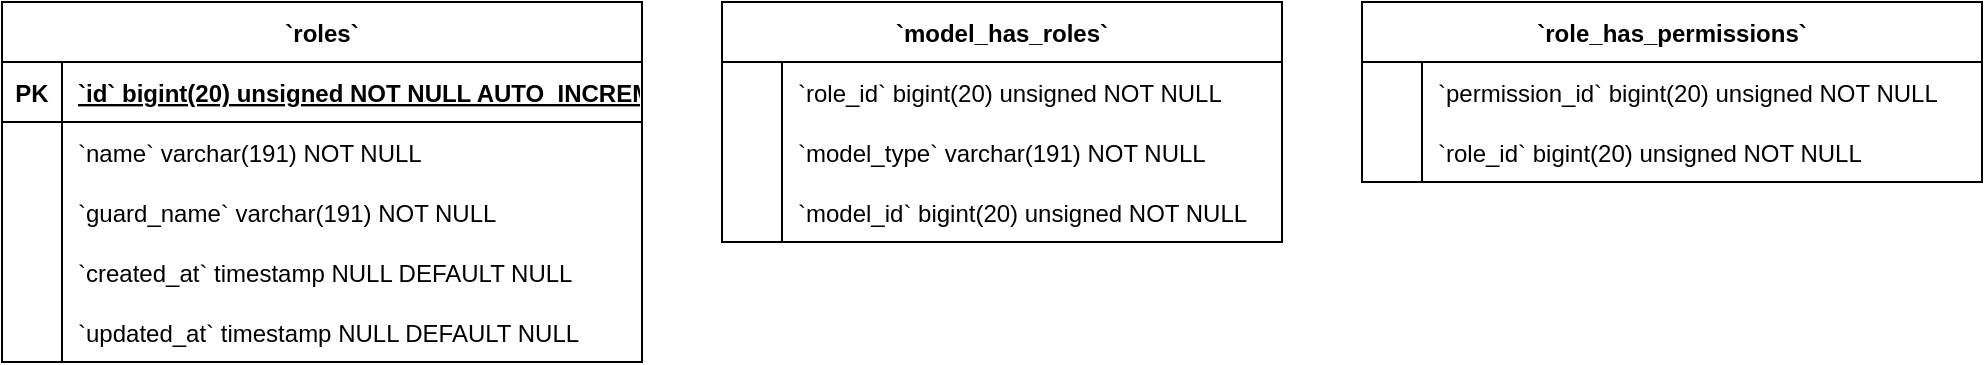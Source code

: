 <mxfile version="24.2.8" type="github">
  <diagram name="Page-1" id="-nVl9dI_bSRltQV4j710">
    <mxGraphModel dx="2441" dy="786" grid="1" gridSize="10" guides="1" tooltips="1" connect="1" arrows="1" fold="1" page="1" pageScale="1" pageWidth="850" pageHeight="1100" math="0" shadow="0">
      <root>
        <mxCell id="0" />
        <mxCell id="1" parent="0" />
        <mxCell id="Z7hHa_kFfgNDBHQDIxS1-1" value="`roles`" style="shape=table;startSize=30;container=1;collapsible=1;childLayout=tableLayout;fixedRows=1;rowLines=0;fontStyle=1;align=center;resizeLast=1;" vertex="1" parent="1">
          <mxGeometry x="-70" y="200" width="320" height="180" as="geometry" />
        </mxCell>
        <mxCell id="Z7hHa_kFfgNDBHQDIxS1-2" value="" style="shape=tableRow;horizontal=0;startSize=0;swimlaneHead=0;swimlaneBody=0;fillColor=none;collapsible=0;dropTarget=0;points=[[0,0.5],[1,0.5]];portConstraint=eastwest;strokeColor=inherit;top=0;left=0;right=0;bottom=1;" vertex="1" parent="Z7hHa_kFfgNDBHQDIxS1-1">
          <mxGeometry y="30" width="320" height="30" as="geometry" />
        </mxCell>
        <mxCell id="Z7hHa_kFfgNDBHQDIxS1-3" value="PK" style="shape=partialRectangle;overflow=hidden;connectable=0;fillColor=none;strokeColor=inherit;top=0;left=0;bottom=0;right=0;fontStyle=1;" vertex="1" parent="Z7hHa_kFfgNDBHQDIxS1-2">
          <mxGeometry width="30" height="30" as="geometry">
            <mxRectangle width="30" height="30" as="alternateBounds" />
          </mxGeometry>
        </mxCell>
        <mxCell id="Z7hHa_kFfgNDBHQDIxS1-4" value="`id` bigint(20) unsigned NOT NULL AUTO_INCREMENT" style="shape=partialRectangle;overflow=hidden;connectable=0;fillColor=none;align=left;strokeColor=inherit;top=0;left=0;bottom=0;right=0;spacingLeft=6;fontStyle=5;" vertex="1" parent="Z7hHa_kFfgNDBHQDIxS1-2">
          <mxGeometry x="30" width="290" height="30" as="geometry">
            <mxRectangle width="290" height="30" as="alternateBounds" />
          </mxGeometry>
        </mxCell>
        <mxCell id="Z7hHa_kFfgNDBHQDIxS1-5" value="" style="shape=tableRow;horizontal=0;startSize=0;swimlaneHead=0;swimlaneBody=0;fillColor=none;collapsible=0;dropTarget=0;points=[[0,0.5],[1,0.5]];portConstraint=eastwest;strokeColor=inherit;top=0;left=0;right=0;bottom=0;" vertex="1" parent="Z7hHa_kFfgNDBHQDIxS1-1">
          <mxGeometry y="60" width="320" height="30" as="geometry" />
        </mxCell>
        <mxCell id="Z7hHa_kFfgNDBHQDIxS1-6" value="" style="shape=partialRectangle;overflow=hidden;connectable=0;fillColor=none;strokeColor=inherit;top=0;left=0;bottom=0;right=0;" vertex="1" parent="Z7hHa_kFfgNDBHQDIxS1-5">
          <mxGeometry width="30" height="30" as="geometry">
            <mxRectangle width="30" height="30" as="alternateBounds" />
          </mxGeometry>
        </mxCell>
        <mxCell id="Z7hHa_kFfgNDBHQDIxS1-7" value="`name` varchar(191) NOT NULL" style="shape=partialRectangle;overflow=hidden;connectable=0;fillColor=none;align=left;strokeColor=inherit;top=0;left=0;bottom=0;right=0;spacingLeft=6;" vertex="1" parent="Z7hHa_kFfgNDBHQDIxS1-5">
          <mxGeometry x="30" width="290" height="30" as="geometry">
            <mxRectangle width="290" height="30" as="alternateBounds" />
          </mxGeometry>
        </mxCell>
        <mxCell id="Z7hHa_kFfgNDBHQDIxS1-8" value="" style="shape=tableRow;horizontal=0;startSize=0;swimlaneHead=0;swimlaneBody=0;fillColor=none;collapsible=0;dropTarget=0;points=[[0,0.5],[1,0.5]];portConstraint=eastwest;strokeColor=inherit;top=0;left=0;right=0;bottom=0;" vertex="1" parent="Z7hHa_kFfgNDBHQDIxS1-1">
          <mxGeometry y="90" width="320" height="30" as="geometry" />
        </mxCell>
        <mxCell id="Z7hHa_kFfgNDBHQDIxS1-9" value="" style="shape=partialRectangle;overflow=hidden;connectable=0;fillColor=none;strokeColor=inherit;top=0;left=0;bottom=0;right=0;" vertex="1" parent="Z7hHa_kFfgNDBHQDIxS1-8">
          <mxGeometry width="30" height="30" as="geometry">
            <mxRectangle width="30" height="30" as="alternateBounds" />
          </mxGeometry>
        </mxCell>
        <mxCell id="Z7hHa_kFfgNDBHQDIxS1-10" value="`guard_name` varchar(191) NOT NULL" style="shape=partialRectangle;overflow=hidden;connectable=0;fillColor=none;align=left;strokeColor=inherit;top=0;left=0;bottom=0;right=0;spacingLeft=6;" vertex="1" parent="Z7hHa_kFfgNDBHQDIxS1-8">
          <mxGeometry x="30" width="290" height="30" as="geometry">
            <mxRectangle width="290" height="30" as="alternateBounds" />
          </mxGeometry>
        </mxCell>
        <mxCell id="Z7hHa_kFfgNDBHQDIxS1-11" value="" style="shape=tableRow;horizontal=0;startSize=0;swimlaneHead=0;swimlaneBody=0;fillColor=none;collapsible=0;dropTarget=0;points=[[0,0.5],[1,0.5]];portConstraint=eastwest;strokeColor=inherit;top=0;left=0;right=0;bottom=0;" vertex="1" parent="Z7hHa_kFfgNDBHQDIxS1-1">
          <mxGeometry y="120" width="320" height="30" as="geometry" />
        </mxCell>
        <mxCell id="Z7hHa_kFfgNDBHQDIxS1-12" value="" style="shape=partialRectangle;overflow=hidden;connectable=0;fillColor=none;strokeColor=inherit;top=0;left=0;bottom=0;right=0;" vertex="1" parent="Z7hHa_kFfgNDBHQDIxS1-11">
          <mxGeometry width="30" height="30" as="geometry">
            <mxRectangle width="30" height="30" as="alternateBounds" />
          </mxGeometry>
        </mxCell>
        <mxCell id="Z7hHa_kFfgNDBHQDIxS1-13" value="`created_at` timestamp NULL DEFAULT NULL" style="shape=partialRectangle;overflow=hidden;connectable=0;fillColor=none;align=left;strokeColor=inherit;top=0;left=0;bottom=0;right=0;spacingLeft=6;" vertex="1" parent="Z7hHa_kFfgNDBHQDIxS1-11">
          <mxGeometry x="30" width="290" height="30" as="geometry">
            <mxRectangle width="290" height="30" as="alternateBounds" />
          </mxGeometry>
        </mxCell>
        <mxCell id="Z7hHa_kFfgNDBHQDIxS1-14" value="" style="shape=tableRow;horizontal=0;startSize=0;swimlaneHead=0;swimlaneBody=0;fillColor=none;collapsible=0;dropTarget=0;points=[[0,0.5],[1,0.5]];portConstraint=eastwest;strokeColor=inherit;top=0;left=0;right=0;bottom=0;" vertex="1" parent="Z7hHa_kFfgNDBHQDIxS1-1">
          <mxGeometry y="150" width="320" height="30" as="geometry" />
        </mxCell>
        <mxCell id="Z7hHa_kFfgNDBHQDIxS1-15" value="" style="shape=partialRectangle;overflow=hidden;connectable=0;fillColor=none;strokeColor=inherit;top=0;left=0;bottom=0;right=0;" vertex="1" parent="Z7hHa_kFfgNDBHQDIxS1-14">
          <mxGeometry width="30" height="30" as="geometry">
            <mxRectangle width="30" height="30" as="alternateBounds" />
          </mxGeometry>
        </mxCell>
        <mxCell id="Z7hHa_kFfgNDBHQDIxS1-16" value="`updated_at` timestamp NULL DEFAULT NULL" style="shape=partialRectangle;overflow=hidden;connectable=0;fillColor=none;align=left;strokeColor=inherit;top=0;left=0;bottom=0;right=0;spacingLeft=6;" vertex="1" parent="Z7hHa_kFfgNDBHQDIxS1-14">
          <mxGeometry x="30" width="290" height="30" as="geometry">
            <mxRectangle width="290" height="30" as="alternateBounds" />
          </mxGeometry>
        </mxCell>
        <mxCell id="Z7hHa_kFfgNDBHQDIxS1-17" value="`model_has_roles`" style="shape=table;startSize=30;container=1;collapsible=1;childLayout=tableLayout;fixedRows=1;rowLines=0;fontStyle=1;align=center;resizeLast=1;" vertex="1" parent="1">
          <mxGeometry x="290" y="200" width="280" height="120" as="geometry" />
        </mxCell>
        <mxCell id="Z7hHa_kFfgNDBHQDIxS1-18" value="" style="shape=tableRow;horizontal=0;startSize=0;swimlaneHead=0;swimlaneBody=0;fillColor=none;collapsible=0;dropTarget=0;points=[[0,0.5],[1,0.5]];portConstraint=eastwest;strokeColor=inherit;top=0;left=0;right=0;bottom=0;" vertex="1" parent="Z7hHa_kFfgNDBHQDIxS1-17">
          <mxGeometry y="30" width="280" height="30" as="geometry" />
        </mxCell>
        <mxCell id="Z7hHa_kFfgNDBHQDIxS1-19" value="" style="shape=partialRectangle;overflow=hidden;connectable=0;fillColor=none;strokeColor=inherit;top=0;left=0;bottom=0;right=0;" vertex="1" parent="Z7hHa_kFfgNDBHQDIxS1-18">
          <mxGeometry width="30" height="30" as="geometry">
            <mxRectangle width="30" height="30" as="alternateBounds" />
          </mxGeometry>
        </mxCell>
        <mxCell id="Z7hHa_kFfgNDBHQDIxS1-20" value="`role_id` bigint(20) unsigned NOT NULL" style="shape=partialRectangle;overflow=hidden;connectable=0;fillColor=none;align=left;strokeColor=inherit;top=0;left=0;bottom=0;right=0;spacingLeft=6;" vertex="1" parent="Z7hHa_kFfgNDBHQDIxS1-18">
          <mxGeometry x="30" width="250" height="30" as="geometry">
            <mxRectangle width="250" height="30" as="alternateBounds" />
          </mxGeometry>
        </mxCell>
        <mxCell id="Z7hHa_kFfgNDBHQDIxS1-21" value="" style="shape=tableRow;horizontal=0;startSize=0;swimlaneHead=0;swimlaneBody=0;fillColor=none;collapsible=0;dropTarget=0;points=[[0,0.5],[1,0.5]];portConstraint=eastwest;strokeColor=inherit;top=0;left=0;right=0;bottom=0;" vertex="1" parent="Z7hHa_kFfgNDBHQDIxS1-17">
          <mxGeometry y="60" width="280" height="30" as="geometry" />
        </mxCell>
        <mxCell id="Z7hHa_kFfgNDBHQDIxS1-22" value="" style="shape=partialRectangle;overflow=hidden;connectable=0;fillColor=none;strokeColor=inherit;top=0;left=0;bottom=0;right=0;" vertex="1" parent="Z7hHa_kFfgNDBHQDIxS1-21">
          <mxGeometry width="30" height="30" as="geometry">
            <mxRectangle width="30" height="30" as="alternateBounds" />
          </mxGeometry>
        </mxCell>
        <mxCell id="Z7hHa_kFfgNDBHQDIxS1-23" value="`model_type` varchar(191) NOT NULL" style="shape=partialRectangle;overflow=hidden;connectable=0;fillColor=none;align=left;strokeColor=inherit;top=0;left=0;bottom=0;right=0;spacingLeft=6;" vertex="1" parent="Z7hHa_kFfgNDBHQDIxS1-21">
          <mxGeometry x="30" width="250" height="30" as="geometry">
            <mxRectangle width="250" height="30" as="alternateBounds" />
          </mxGeometry>
        </mxCell>
        <mxCell id="Z7hHa_kFfgNDBHQDIxS1-24" value="" style="shape=tableRow;horizontal=0;startSize=0;swimlaneHead=0;swimlaneBody=0;fillColor=none;collapsible=0;dropTarget=0;points=[[0,0.5],[1,0.5]];portConstraint=eastwest;strokeColor=inherit;top=0;left=0;right=0;bottom=0;" vertex="1" parent="Z7hHa_kFfgNDBHQDIxS1-17">
          <mxGeometry y="90" width="280" height="30" as="geometry" />
        </mxCell>
        <mxCell id="Z7hHa_kFfgNDBHQDIxS1-25" value="" style="shape=partialRectangle;overflow=hidden;connectable=0;fillColor=none;strokeColor=inherit;top=0;left=0;bottom=0;right=0;" vertex="1" parent="Z7hHa_kFfgNDBHQDIxS1-24">
          <mxGeometry width="30" height="30" as="geometry">
            <mxRectangle width="30" height="30" as="alternateBounds" />
          </mxGeometry>
        </mxCell>
        <mxCell id="Z7hHa_kFfgNDBHQDIxS1-26" value="`model_id` bigint(20) unsigned NOT NULL" style="shape=partialRectangle;overflow=hidden;connectable=0;fillColor=none;align=left;strokeColor=inherit;top=0;left=0;bottom=0;right=0;spacingLeft=6;" vertex="1" parent="Z7hHa_kFfgNDBHQDIxS1-24">
          <mxGeometry x="30" width="250" height="30" as="geometry">
            <mxRectangle width="250" height="30" as="alternateBounds" />
          </mxGeometry>
        </mxCell>
        <mxCell id="Z7hHa_kFfgNDBHQDIxS1-27" value="`role_has_permissions`" style="shape=table;startSize=30;container=1;collapsible=1;childLayout=tableLayout;fixedRows=1;rowLines=0;fontStyle=1;align=center;resizeLast=1;" vertex="1" parent="1">
          <mxGeometry x="610" y="200" width="310" height="90" as="geometry" />
        </mxCell>
        <mxCell id="Z7hHa_kFfgNDBHQDIxS1-28" value="" style="shape=tableRow;horizontal=0;startSize=0;swimlaneHead=0;swimlaneBody=0;fillColor=none;collapsible=0;dropTarget=0;points=[[0,0.5],[1,0.5]];portConstraint=eastwest;strokeColor=inherit;top=0;left=0;right=0;bottom=0;" vertex="1" parent="Z7hHa_kFfgNDBHQDIxS1-27">
          <mxGeometry y="30" width="310" height="30" as="geometry" />
        </mxCell>
        <mxCell id="Z7hHa_kFfgNDBHQDIxS1-29" value="" style="shape=partialRectangle;overflow=hidden;connectable=0;fillColor=none;strokeColor=inherit;top=0;left=0;bottom=0;right=0;" vertex="1" parent="Z7hHa_kFfgNDBHQDIxS1-28">
          <mxGeometry width="30" height="30" as="geometry">
            <mxRectangle width="30" height="30" as="alternateBounds" />
          </mxGeometry>
        </mxCell>
        <mxCell id="Z7hHa_kFfgNDBHQDIxS1-30" value="`permission_id` bigint(20) unsigned NOT NULL" style="shape=partialRectangle;overflow=hidden;connectable=0;fillColor=none;align=left;strokeColor=inherit;top=0;left=0;bottom=0;right=0;spacingLeft=6;" vertex="1" parent="Z7hHa_kFfgNDBHQDIxS1-28">
          <mxGeometry x="30" width="280" height="30" as="geometry">
            <mxRectangle width="280" height="30" as="alternateBounds" />
          </mxGeometry>
        </mxCell>
        <mxCell id="Z7hHa_kFfgNDBHQDIxS1-31" value="" style="shape=tableRow;horizontal=0;startSize=0;swimlaneHead=0;swimlaneBody=0;fillColor=none;collapsible=0;dropTarget=0;points=[[0,0.5],[1,0.5]];portConstraint=eastwest;strokeColor=inherit;top=0;left=0;right=0;bottom=0;" vertex="1" parent="Z7hHa_kFfgNDBHQDIxS1-27">
          <mxGeometry y="60" width="310" height="30" as="geometry" />
        </mxCell>
        <mxCell id="Z7hHa_kFfgNDBHQDIxS1-32" value="" style="shape=partialRectangle;overflow=hidden;connectable=0;fillColor=none;strokeColor=inherit;top=0;left=0;bottom=0;right=0;" vertex="1" parent="Z7hHa_kFfgNDBHQDIxS1-31">
          <mxGeometry width="30" height="30" as="geometry">
            <mxRectangle width="30" height="30" as="alternateBounds" />
          </mxGeometry>
        </mxCell>
        <mxCell id="Z7hHa_kFfgNDBHQDIxS1-33" value="`role_id` bigint(20) unsigned NOT NULL" style="shape=partialRectangle;overflow=hidden;connectable=0;fillColor=none;align=left;strokeColor=inherit;top=0;left=0;bottom=0;right=0;spacingLeft=6;" vertex="1" parent="Z7hHa_kFfgNDBHQDIxS1-31">
          <mxGeometry x="30" width="280" height="30" as="geometry">
            <mxRectangle width="280" height="30" as="alternateBounds" />
          </mxGeometry>
        </mxCell>
      </root>
    </mxGraphModel>
  </diagram>
</mxfile>
